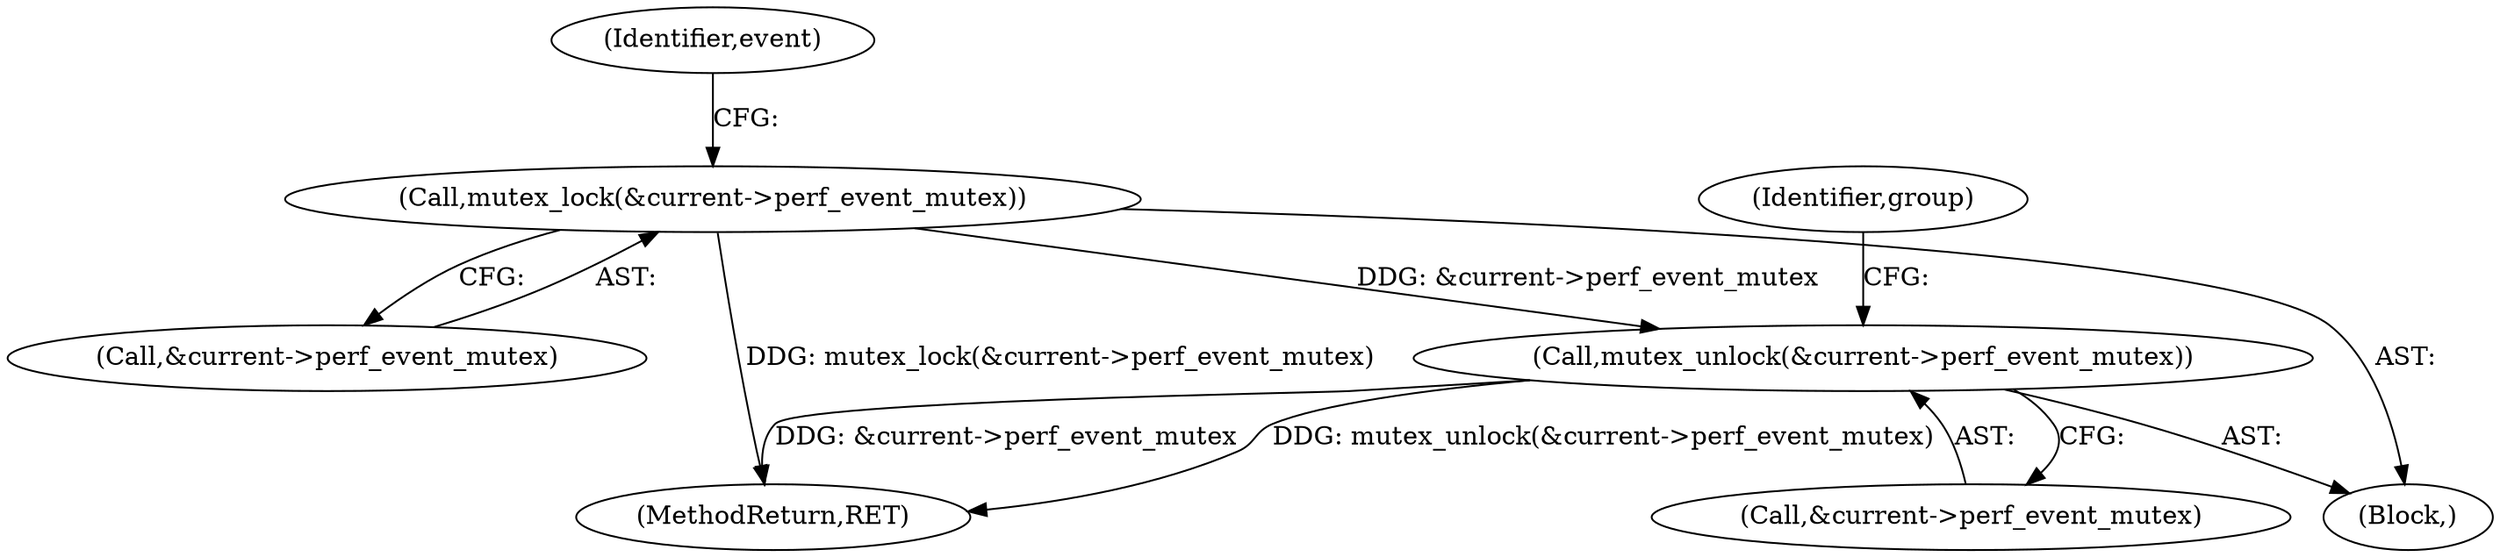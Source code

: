 digraph "0_linux_321027c1fe77f892f4ea07846aeae08cefbbb290@API" {
"1000783" [label="(Call,mutex_lock(&current->perf_event_mutex))"];
"1000797" [label="(Call,mutex_unlock(&current->perf_event_mutex))"];
"1000784" [label="(Call,&current->perf_event_mutex)"];
"1000791" [label="(Identifier,event)"];
"1000797" [label="(Call,mutex_unlock(&current->perf_event_mutex))"];
"1000798" [label="(Call,&current->perf_event_mutex)"];
"1000140" [label="(Block,)"];
"1000803" [label="(Identifier,group)"];
"1000783" [label="(Call,mutex_lock(&current->perf_event_mutex))"];
"1000858" [label="(MethodReturn,RET)"];
"1000783" -> "1000140"  [label="AST: "];
"1000783" -> "1000784"  [label="CFG: "];
"1000784" -> "1000783"  [label="AST: "];
"1000791" -> "1000783"  [label="CFG: "];
"1000783" -> "1000858"  [label="DDG: mutex_lock(&current->perf_event_mutex)"];
"1000783" -> "1000797"  [label="DDG: &current->perf_event_mutex"];
"1000797" -> "1000140"  [label="AST: "];
"1000797" -> "1000798"  [label="CFG: "];
"1000798" -> "1000797"  [label="AST: "];
"1000803" -> "1000797"  [label="CFG: "];
"1000797" -> "1000858"  [label="DDG: &current->perf_event_mutex"];
"1000797" -> "1000858"  [label="DDG: mutex_unlock(&current->perf_event_mutex)"];
}
